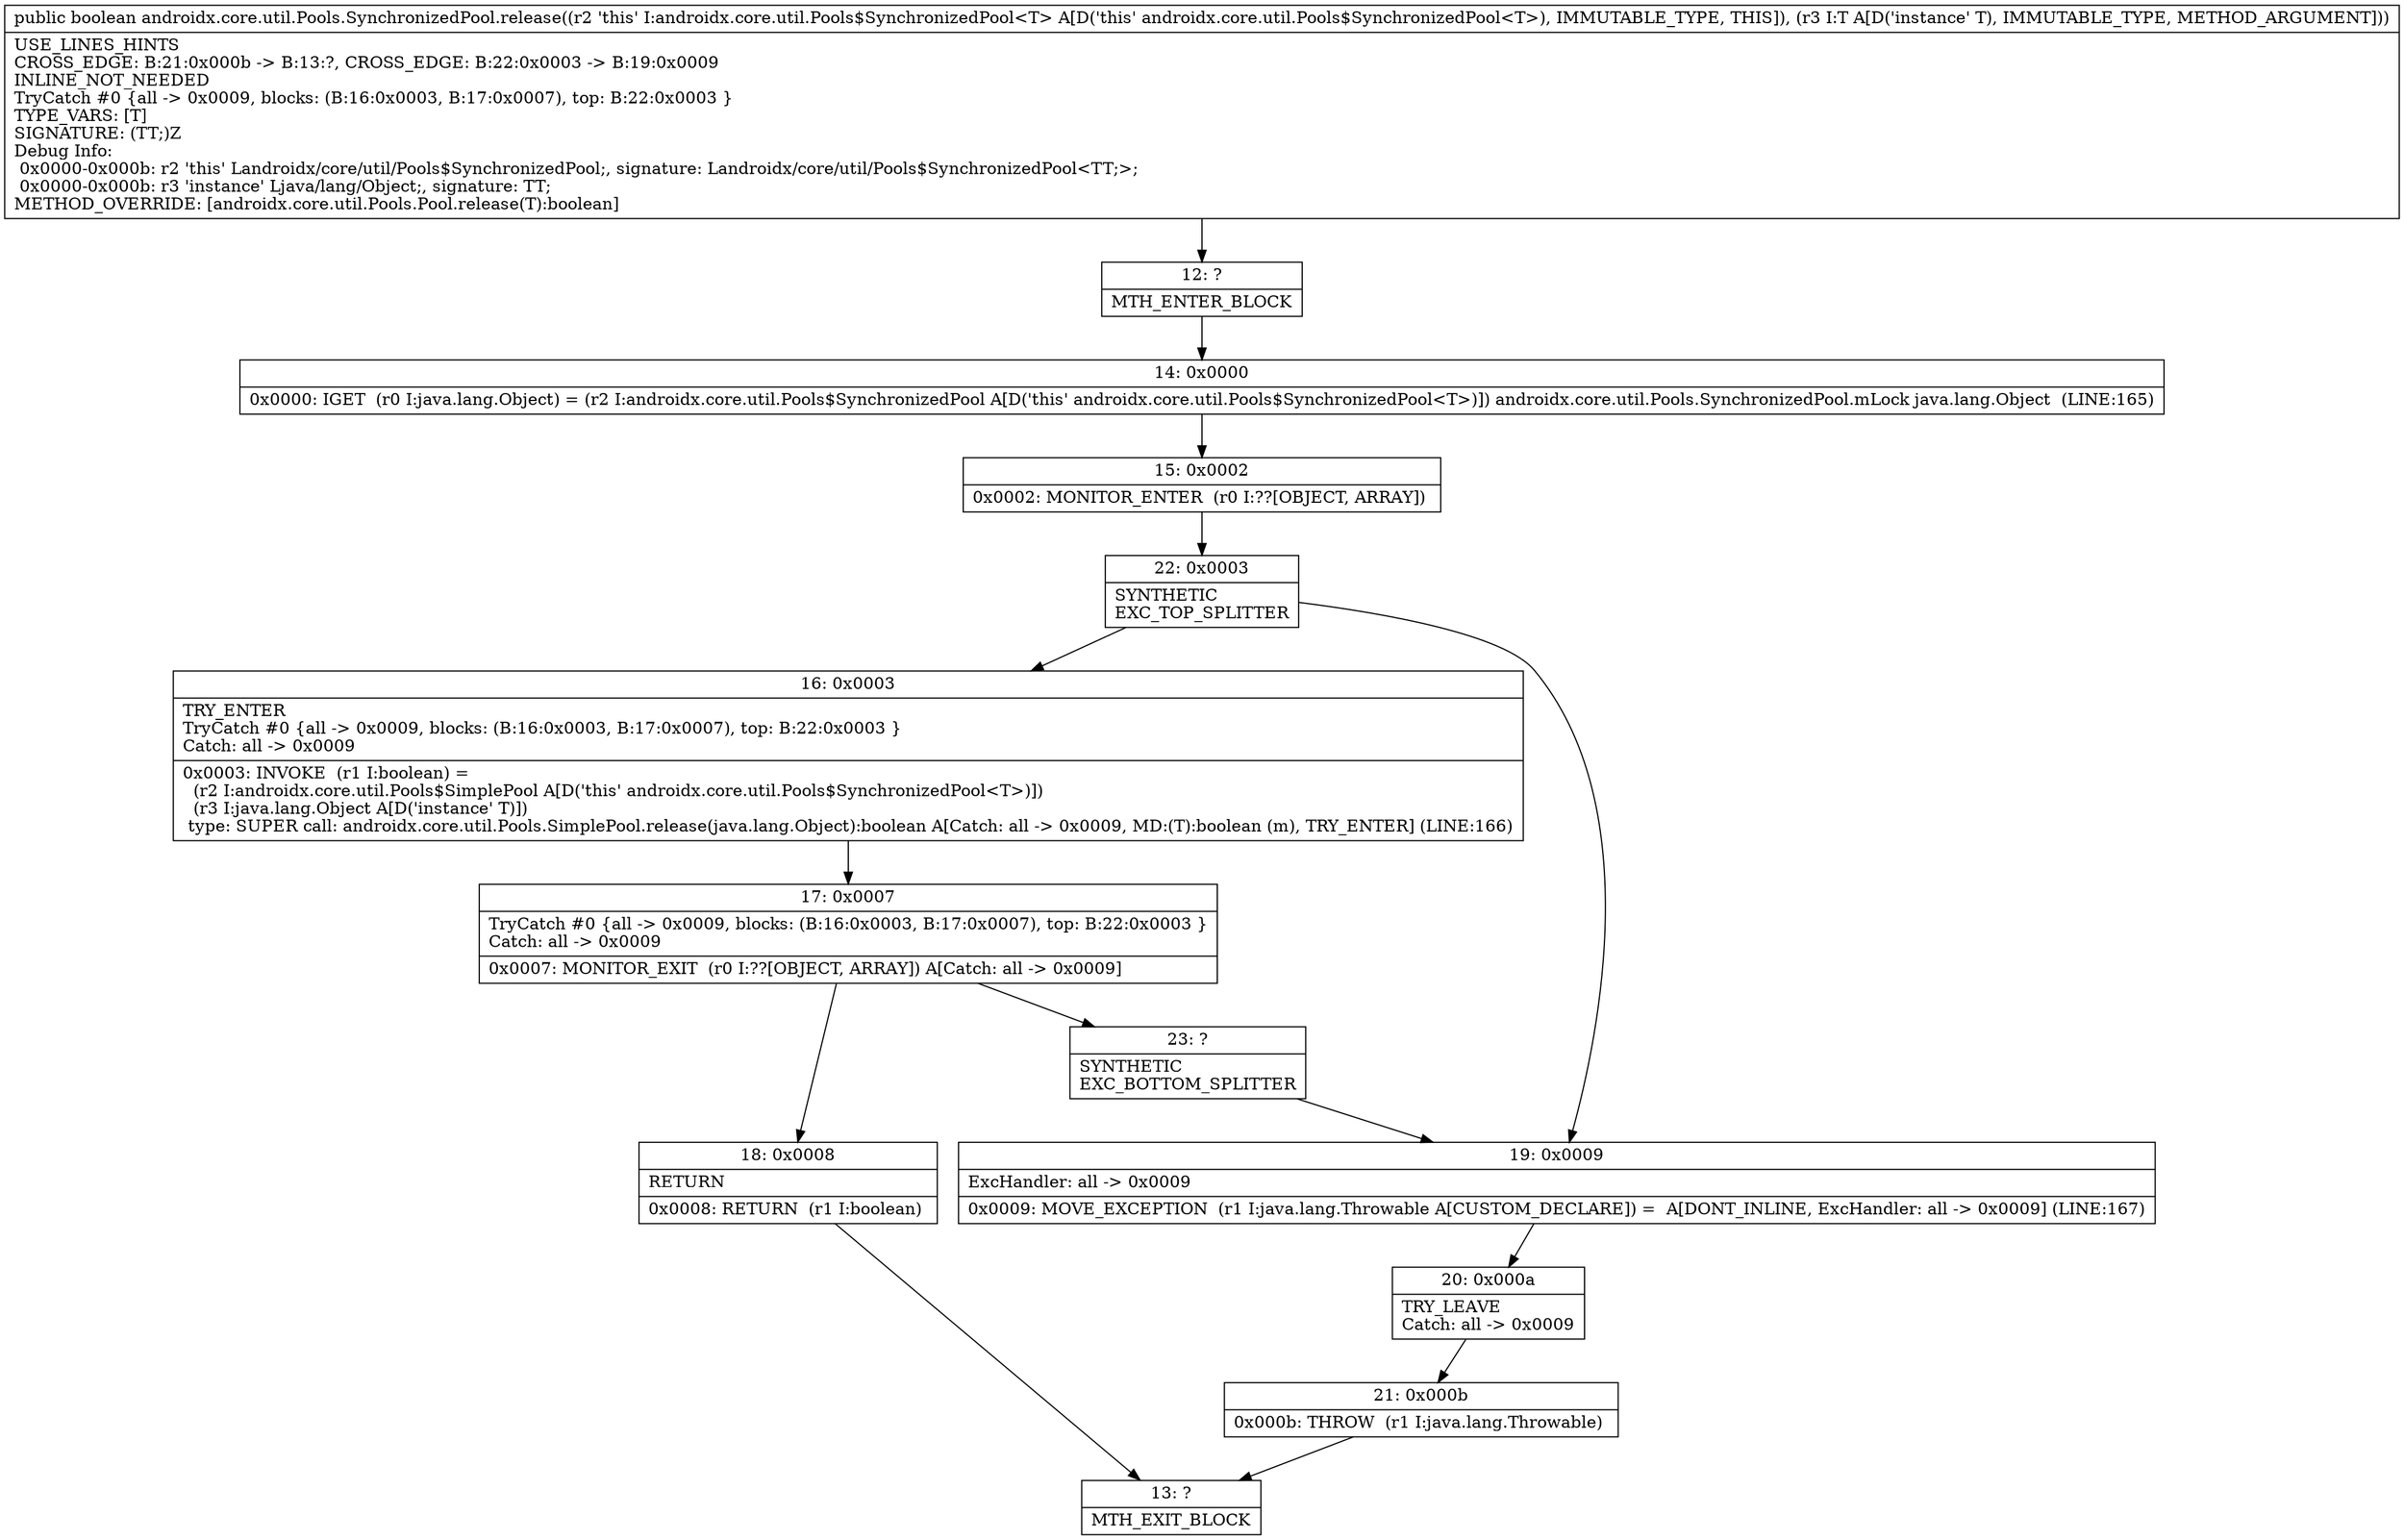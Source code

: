digraph "CFG forandroidx.core.util.Pools.SynchronizedPool.release(Ljava\/lang\/Object;)Z" {
Node_12 [shape=record,label="{12\:\ ?|MTH_ENTER_BLOCK\l}"];
Node_14 [shape=record,label="{14\:\ 0x0000|0x0000: IGET  (r0 I:java.lang.Object) = (r2 I:androidx.core.util.Pools$SynchronizedPool A[D('this' androidx.core.util.Pools$SynchronizedPool\<T\>)]) androidx.core.util.Pools.SynchronizedPool.mLock java.lang.Object  (LINE:165)\l}"];
Node_15 [shape=record,label="{15\:\ 0x0002|0x0002: MONITOR_ENTER  (r0 I:??[OBJECT, ARRAY]) \l}"];
Node_22 [shape=record,label="{22\:\ 0x0003|SYNTHETIC\lEXC_TOP_SPLITTER\l}"];
Node_16 [shape=record,label="{16\:\ 0x0003|TRY_ENTER\lTryCatch #0 \{all \-\> 0x0009, blocks: (B:16:0x0003, B:17:0x0007), top: B:22:0x0003 \}\lCatch: all \-\> 0x0009\l|0x0003: INVOKE  (r1 I:boolean) = \l  (r2 I:androidx.core.util.Pools$SimplePool A[D('this' androidx.core.util.Pools$SynchronizedPool\<T\>)])\l  (r3 I:java.lang.Object A[D('instance' T)])\l type: SUPER call: androidx.core.util.Pools.SimplePool.release(java.lang.Object):boolean A[Catch: all \-\> 0x0009, MD:(T):boolean (m), TRY_ENTER] (LINE:166)\l}"];
Node_17 [shape=record,label="{17\:\ 0x0007|TryCatch #0 \{all \-\> 0x0009, blocks: (B:16:0x0003, B:17:0x0007), top: B:22:0x0003 \}\lCatch: all \-\> 0x0009\l|0x0007: MONITOR_EXIT  (r0 I:??[OBJECT, ARRAY]) A[Catch: all \-\> 0x0009]\l}"];
Node_18 [shape=record,label="{18\:\ 0x0008|RETURN\l|0x0008: RETURN  (r1 I:boolean) \l}"];
Node_13 [shape=record,label="{13\:\ ?|MTH_EXIT_BLOCK\l}"];
Node_23 [shape=record,label="{23\:\ ?|SYNTHETIC\lEXC_BOTTOM_SPLITTER\l}"];
Node_19 [shape=record,label="{19\:\ 0x0009|ExcHandler: all \-\> 0x0009\l|0x0009: MOVE_EXCEPTION  (r1 I:java.lang.Throwable A[CUSTOM_DECLARE]) =  A[DONT_INLINE, ExcHandler: all \-\> 0x0009] (LINE:167)\l}"];
Node_20 [shape=record,label="{20\:\ 0x000a|TRY_LEAVE\lCatch: all \-\> 0x0009\l}"];
Node_21 [shape=record,label="{21\:\ 0x000b|0x000b: THROW  (r1 I:java.lang.Throwable) \l}"];
MethodNode[shape=record,label="{public boolean androidx.core.util.Pools.SynchronizedPool.release((r2 'this' I:androidx.core.util.Pools$SynchronizedPool\<T\> A[D('this' androidx.core.util.Pools$SynchronizedPool\<T\>), IMMUTABLE_TYPE, THIS]), (r3 I:T A[D('instance' T), IMMUTABLE_TYPE, METHOD_ARGUMENT]))  | USE_LINES_HINTS\lCROSS_EDGE: B:21:0x000b \-\> B:13:?, CROSS_EDGE: B:22:0x0003 \-\> B:19:0x0009\lINLINE_NOT_NEEDED\lTryCatch #0 \{all \-\> 0x0009, blocks: (B:16:0x0003, B:17:0x0007), top: B:22:0x0003 \}\lTYPE_VARS: [T]\lSIGNATURE: (TT;)Z\lDebug Info:\l  0x0000\-0x000b: r2 'this' Landroidx\/core\/util\/Pools$SynchronizedPool;, signature: Landroidx\/core\/util\/Pools$SynchronizedPool\<TT;\>;\l  0x0000\-0x000b: r3 'instance' Ljava\/lang\/Object;, signature: TT;\lMETHOD_OVERRIDE: [androidx.core.util.Pools.Pool.release(T):boolean]\l}"];
MethodNode -> Node_12;Node_12 -> Node_14;
Node_14 -> Node_15;
Node_15 -> Node_22;
Node_22 -> Node_16;
Node_22 -> Node_19;
Node_16 -> Node_17;
Node_17 -> Node_18;
Node_17 -> Node_23;
Node_18 -> Node_13;
Node_23 -> Node_19;
Node_19 -> Node_20;
Node_20 -> Node_21;
Node_21 -> Node_13;
}

